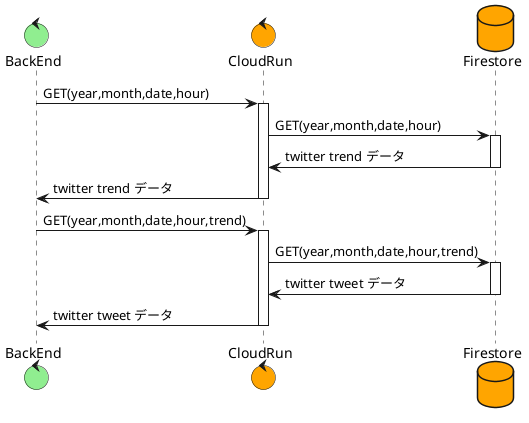 @startuml
control BackEnd #LightGreen
control CloudRun #Orange
database Firestore #Orange
BackEnd -> CloudRun : GET(year,month,date,hour)
activate CloudRun
CloudRun -> Firestore : GET(year,month,date,hour)
activate Firestore
CloudRun <- Firestore : twitter trend データ
deactivate Firestore
BackEnd <- CloudRun : twitter trend データ
deactivate CloudRun
BackEnd -> CloudRun : GET(year,month,date,hour,trend)
activate CloudRun
CloudRun -> Firestore : GET(year,month,date,hour,trend)
activate Firestore
CloudRun <- Firestore : twitter tweet データ
deactivate Firestore
BackEnd <- CloudRun : twitter tweet データ
deactivate CloudRun
@enduml